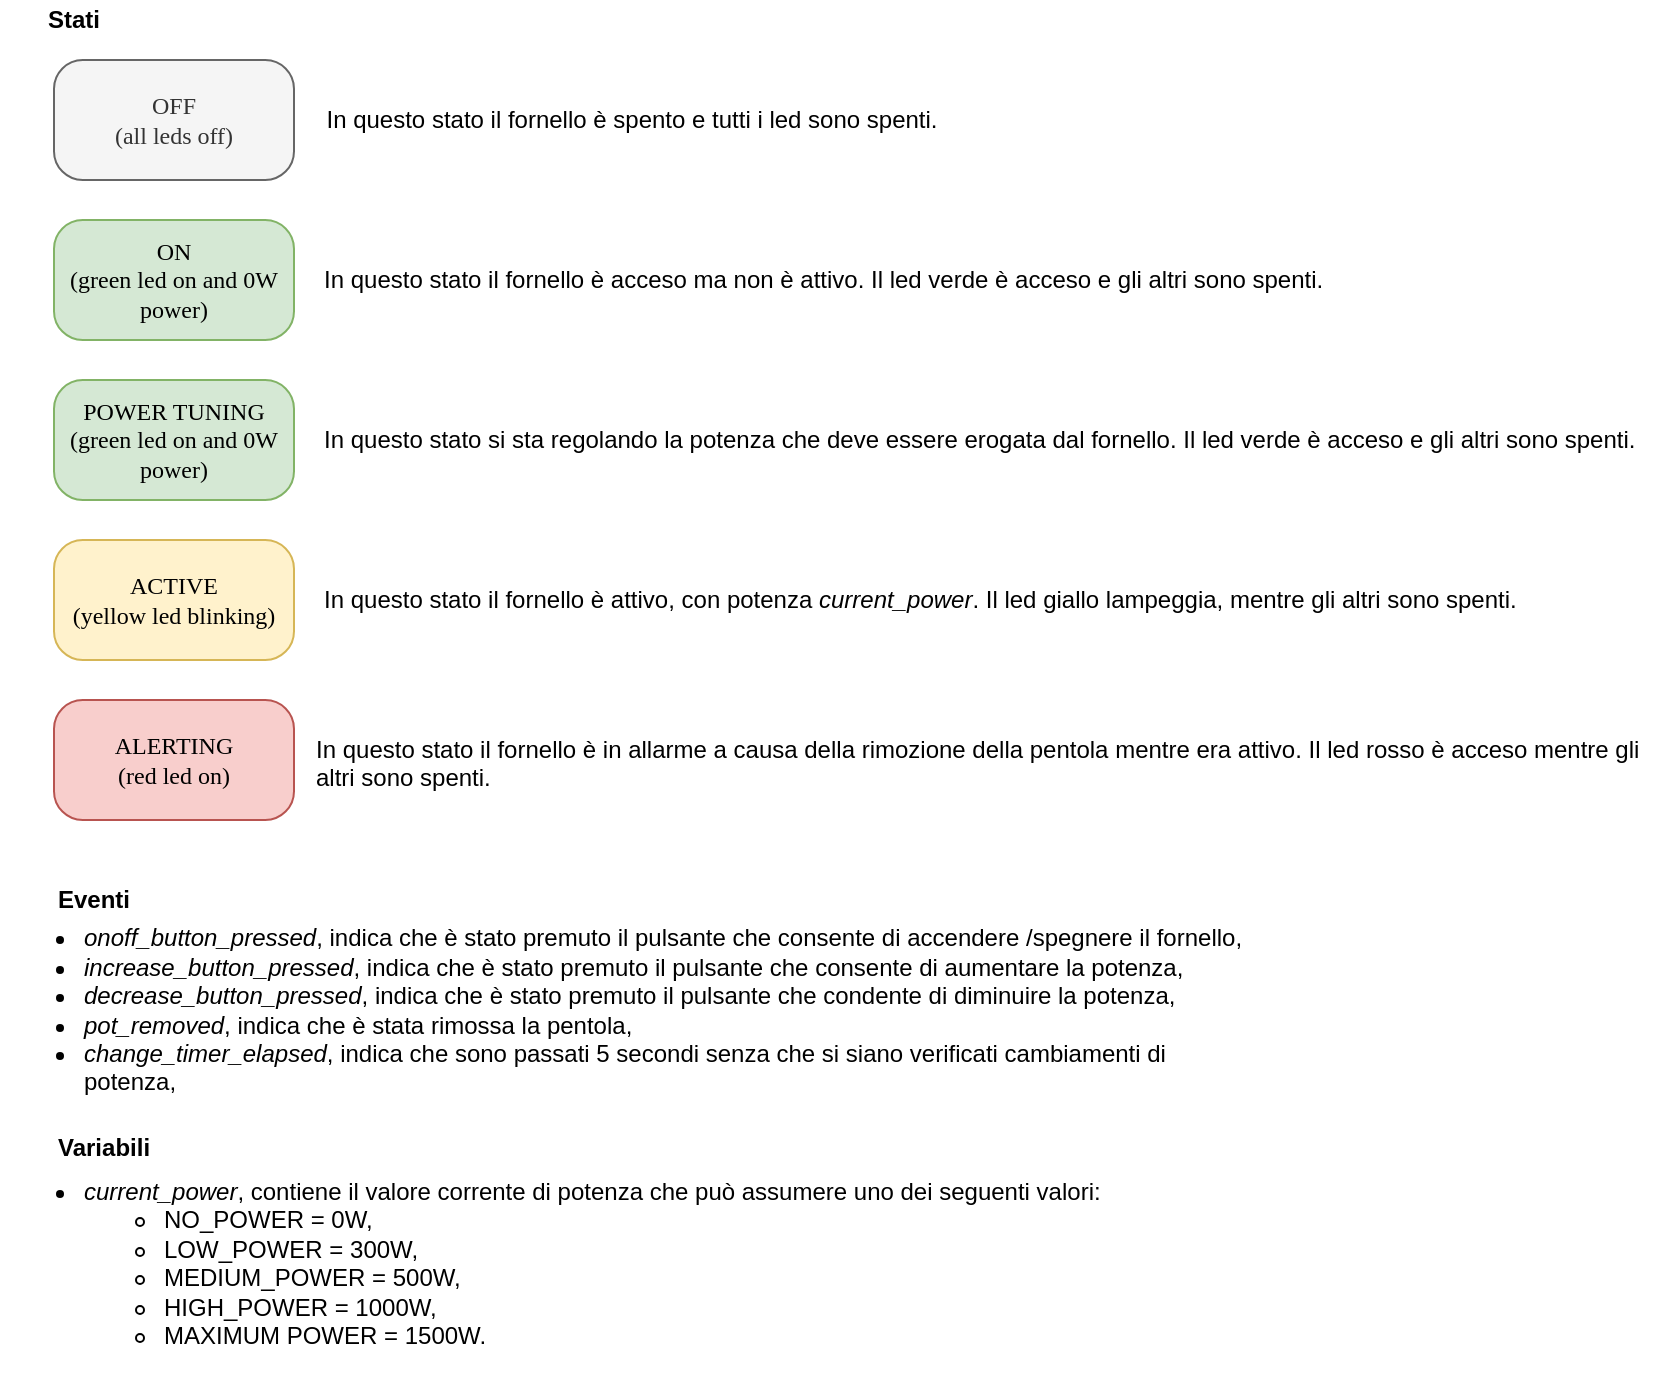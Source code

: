 <mxfile version="12.2.4" pages="2"><diagram id="Y0s-QTVM3HODt4kk8Pgk" name="Notazione"><mxGraphModel dx="55" dy="655" grid="1" gridSize="10" guides="1" tooltips="1" connect="1" arrows="1" fold="1" page="1" pageScale="1" pageWidth="827" pageHeight="1169" math="0" shadow="0"><root><mxCell id="X0lNm1rgNpbfEfuh6dac-0"/><mxCell id="X0lNm1rgNpbfEfuh6dac-1" parent="X0lNm1rgNpbfEfuh6dac-0"/><mxCell id="c8eom063F0OqwWxzlpXB-0" value="OFF&lt;br&gt;(all leds off)" style="rounded=1;whiteSpace=wrap;html=1;arcSize=24;fillColor=#f5f5f5;strokeColor=#666666;shadow=0;comic=0;labelBackgroundColor=none;fontFamily=Verdana;fontSize=12;align=center;fontColor=#333333;" parent="X0lNm1rgNpbfEfuh6dac-1" vertex="1"><mxGeometry x="854" y="50" width="120" height="60" as="geometry"/></mxCell><mxCell id="v1z97-7tfk8VhAEsiiKw-0" value="ON&lt;br&gt;(green led on and 0W power)" style="rounded=1;whiteSpace=wrap;html=1;arcSize=24;fillColor=#d5e8d4;strokeColor=#82b366;shadow=0;comic=0;labelBackgroundColor=none;fontFamily=Verdana;fontSize=12;align=center;" parent="X0lNm1rgNpbfEfuh6dac-1" vertex="1"><mxGeometry x="854" y="130" width="120" height="60" as="geometry"/></mxCell><mxCell id="CRVcPAL-VIsrZHcT2oMM-0" value="ACTIVE&lt;br&gt;(yellow led blinking)" style="rounded=1;whiteSpace=wrap;html=1;arcSize=24;fillColor=#fff2cc;strokeColor=#d6b656;shadow=0;comic=0;labelBackgroundColor=none;fontFamily=Verdana;fontSize=12;align=center;" parent="X0lNm1rgNpbfEfuh6dac-1" vertex="1"><mxGeometry x="854" y="290" width="120" height="60" as="geometry"/></mxCell><mxCell id="bLrk6bMStb_IO9k1gdFg-0" value="ALERTING&lt;br&gt;(red led on)" style="rounded=1;whiteSpace=wrap;html=1;arcSize=24;fillColor=#f8cecc;strokeColor=#b85450;shadow=0;comic=0;labelBackgroundColor=none;fontFamily=Verdana;fontSize=12;align=center;" parent="X0lNm1rgNpbfEfuh6dac-1" vertex="1"><mxGeometry x="854" y="370" width="120" height="60" as="geometry"/></mxCell><mxCell id="bLrk6bMStb_IO9k1gdFg-1" value="In questo stato il fornello è spento e tutti i led sono spenti." style="text;html=1;strokeColor=none;fillColor=none;align=center;verticalAlign=middle;whiteSpace=wrap;rounded=0;" parent="X0lNm1rgNpbfEfuh6dac-1" vertex="1"><mxGeometry x="983" y="70" width="320" height="20" as="geometry"/></mxCell><mxCell id="bLrk6bMStb_IO9k1gdFg-2" value="In questo stato il fornello è acceso ma non è attivo. Il led verde è acceso e gli altri sono spenti." style="text;html=1;resizable=0;points=[];autosize=1;align=left;verticalAlign=top;spacingTop=-4;" parent="X0lNm1rgNpbfEfuh6dac-1" vertex="1"><mxGeometry x="987" y="150" width="520" height="20" as="geometry"/></mxCell><mxCell id="bLrk6bMStb_IO9k1gdFg-3" value="In questo stato il fornello è attivo, con potenza &lt;i&gt;current_power&lt;/i&gt;. Il led giallo lampeggia, mentre gli altri sono spenti." style="text;html=1;resizable=0;points=[];autosize=1;align=left;verticalAlign=top;spacingTop=-4;" parent="X0lNm1rgNpbfEfuh6dac-1" vertex="1"><mxGeometry x="987" y="310" width="610" height="20" as="geometry"/></mxCell><mxCell id="bLrk6bMStb_IO9k1gdFg-4" value="In questo stato il fornello è in allarme a causa della rimozione della pentola mentre era attivo. Il led rosso è acceso mentre gli&lt;br&gt;altri sono spenti." style="text;html=1;resizable=0;points=[];autosize=1;align=left;verticalAlign=top;spacingTop=-4;" parent="X0lNm1rgNpbfEfuh6dac-1" vertex="1"><mxGeometry x="983" y="385" width="680" height="30" as="geometry"/></mxCell><mxCell id="bLrk6bMStb_IO9k1gdFg-5" value="&lt;b&gt;Stati&lt;/b&gt;" style="text;html=1;strokeColor=none;fillColor=none;align=center;verticalAlign=middle;whiteSpace=wrap;rounded=0;" parent="X0lNm1rgNpbfEfuh6dac-1" vertex="1"><mxGeometry x="844" y="20" width="40" height="20" as="geometry"/></mxCell><mxCell id="CAl5_wo-_BhZVUnbXjXl-0" value="&lt;b&gt;Eventi&lt;/b&gt;" style="text;html=1;resizable=0;points=[];autosize=1;align=left;verticalAlign=top;spacingTop=-4;" parent="X0lNm1rgNpbfEfuh6dac-1" vertex="1"><mxGeometry x="854" y="460" width="50" height="20" as="geometry"/></mxCell><mxCell id="CAl5_wo-_BhZVUnbXjXl-1" value="&lt;ul&gt;&lt;li&gt;&lt;i&gt;onoff_button_pressed&lt;/i&gt;, indica che è stato premuto il pulsante che consente di accendere /spegnere il fornello,&lt;/li&gt;&lt;li&gt;&lt;i&gt;increase_button_pressed&lt;/i&gt;, indica che è stato premuto il pulsante che consente di aumentare la potenza,&lt;/li&gt;&lt;li&gt;&lt;i&gt;decrease_button_pressed&lt;/i&gt;, indica che è stato premuto il pulsante che condente di diminuire la potenza,&lt;/li&gt;&lt;li&gt;&lt;i&gt;pot_removed&lt;/i&gt;, indica che è stata rimossa la pentola,&lt;/li&gt;&lt;li&gt;&lt;i&gt;change_timer_elapsed&lt;/i&gt;, indica che sono passati 5 secondi senza che si siano verificati cambiamenti di potenza,&lt;/li&gt;&lt;/ul&gt;" style="text;html=1;strokeColor=none;fillColor=none;align=left;verticalAlign=middle;whiteSpace=wrap;rounded=0;" parent="X0lNm1rgNpbfEfuh6dac-1" vertex="1"><mxGeometry x="827" y="510" width="630" height="30" as="geometry"/></mxCell><mxCell id="EFGMdo1g6EE3IHw2oAfx-0" value="&lt;b&gt;Variabili&lt;/b&gt;" style="text;html=1;resizable=0;points=[];autosize=1;align=left;verticalAlign=top;spacingTop=-4;" parent="X0lNm1rgNpbfEfuh6dac-1" vertex="1"><mxGeometry x="854" y="584" width="60" height="20" as="geometry"/></mxCell><mxCell id="EFGMdo1g6EE3IHw2oAfx-1" value="&lt;ul&gt;&lt;li&gt;&lt;i&gt;current_power&lt;/i&gt;, contiene il valore corrente di potenza che può assumere uno dei seguenti valori:&lt;/li&gt;&lt;ul&gt;&lt;li&gt;NO_POWER = 0W,&lt;/li&gt;&lt;li&gt;LOW_POWER = 300W,&lt;/li&gt;&lt;li&gt;MEDIUM_POWER = 500W,&lt;/li&gt;&lt;li&gt;HIGH_POWER = 1000W,&lt;/li&gt;&lt;li&gt;MAXIMUM POWER = 1500W.&lt;/li&gt;&lt;/ul&gt;&lt;/ul&gt;" style="text;html=1;resizable=0;points=[];autosize=1;align=left;verticalAlign=top;spacingTop=-4;" parent="X0lNm1rgNpbfEfuh6dac-1" vertex="1"><mxGeometry x="827" y="594" width="560" height="110" as="geometry"/></mxCell><mxCell id="50pytDiKpnOtKsPjOUB7-0" value="POWER TUNING&lt;br&gt;(green led on and 0W power)" style="rounded=1;whiteSpace=wrap;html=1;arcSize=24;fillColor=#d5e8d4;strokeColor=#82b366;shadow=0;comic=0;labelBackgroundColor=none;fontFamily=Verdana;fontSize=12;align=center;" parent="X0lNm1rgNpbfEfuh6dac-1" vertex="1"><mxGeometry x="854" y="210" width="120" height="60" as="geometry"/></mxCell><mxCell id="50pytDiKpnOtKsPjOUB7-3" value="In questo stato si sta regolando la potenza che deve essere erogata dal fornello. Il led verde è acceso e gli altri sono spenti." style="text;html=1;resizable=0;points=[];autosize=1;align=left;verticalAlign=top;spacingTop=-4;" parent="X0lNm1rgNpbfEfuh6dac-1" vertex="1"><mxGeometry x="987" y="230" width="670" height="20" as="geometry"/></mxCell></root></mxGraphModel></diagram><diagram name="Diagramma di stato" id="58cdce13-f638-feb5-8d6f-7d28b1aa9fa0"><mxGraphModel dx="882" dy="655" grid="1" gridSize="10" guides="1" tooltips="1" connect="1" arrows="1" fold="1" page="1" pageScale="1" pageWidth="1100" pageHeight="850" background="none" math="0" shadow="0"><root><mxCell id="0"/><mxCell id="1" parent="0"/><mxCell id="382b91b5511bd0f7-1" value="" style="ellipse;html=1;shape=startState;rounded=1;shadow=0;comic=0;labelBackgroundColor=none;fontFamily=Verdana;fontSize=12;align=center;direction=south;" parent="1" vertex="1"><mxGeometry x="884" y="125" width="30" height="30" as="geometry"/></mxCell><mxCell id="SC0lKbbpHvzSmaq9ih_h-40" style="edgeStyle=orthogonalEdgeStyle;rounded=0;orthogonalLoop=1;jettySize=auto;html=1;exitX=0;exitY=0.25;exitDx=0;exitDy=0;entryX=1;entryY=0.25;entryDx=0;entryDy=0;" parent="1" source="382b91b5511bd0f7-6" target="4" edge="1"><mxGeometry relative="1" as="geometry"/></mxCell><mxCell id="SC0lKbbpHvzSmaq9ih_h-42" value="&lt;span style=&quot;text-align: left ; white-space: normal ; background-color: rgb(248 , 249 , 250)&quot;&gt;onoff_button_pressed&lt;br&gt;&lt;/span&gt;" style="text;html=1;resizable=0;points=[];align=center;verticalAlign=middle;labelBackgroundColor=#ffffff;" parent="SC0lKbbpHvzSmaq9ih_h-40" vertex="1" connectable="0"><mxGeometry x="0.005" relative="1" as="geometry"><mxPoint x="2" y="-20" as="offset"/></mxGeometry></mxCell><mxCell id="382b91b5511bd0f7-6" value="OFF" style="rounded=1;whiteSpace=wrap;html=1;arcSize=24;fillColor=#f5f5f5;strokeColor=#666666;shadow=0;comic=0;labelBackgroundColor=none;fontFamily=Verdana;fontSize=12;align=center;fontColor=#333333;" parent="1" vertex="1"><mxGeometry x="839" y="180" width="120" height="60" as="geometry"/></mxCell><mxCell id="2a3bc250acf0617d-9" style="edgeStyle=orthogonalEdgeStyle;html=1;labelBackgroundColor=none;endArrow=open;endSize=8;fontFamily=Verdana;fontSize=12;align=left;entryX=0.5;entryY=0;entryDx=0;entryDy=0;" parent="1" source="382b91b5511bd0f7-1" target="382b91b5511bd0f7-6" edge="1"><mxGeometry relative="1" as="geometry"/></mxCell><mxCell id="SC0lKbbpHvzSmaq9ih_h-41" style="edgeStyle=orthogonalEdgeStyle;rounded=0;orthogonalLoop=1;jettySize=auto;html=1;exitX=1;exitY=0.75;exitDx=0;exitDy=0;entryX=0;entryY=0.75;entryDx=0;entryDy=0;" parent="1" source="4" target="382b91b5511bd0f7-6" edge="1"><mxGeometry relative="1" as="geometry"/></mxCell><mxCell id="2cz2k41cAF64X4vZjpbY-40" value="&lt;span style=&quot;text-align: left ; white-space: normal ; background-color: rgb(248 , 249 , 250)&quot;&gt;onoff_button_pressed(1,sec)&lt;br&gt;&lt;/span&gt;" style="text;html=1;resizable=0;points=[];align=center;verticalAlign=middle;labelBackgroundColor=#ffffff;" parent="SC0lKbbpHvzSmaq9ih_h-41" vertex="1" connectable="0"><mxGeometry x="0.012" y="-1" relative="1" as="geometry"><mxPoint x="-3" y="14" as="offset"/></mxGeometry></mxCell><mxCell id="GKgahxUYYJm4mcgYMw2S-40" style="edgeStyle=orthogonalEdgeStyle;rounded=0;orthogonalLoop=1;jettySize=auto;html=1;exitX=0.25;exitY=1;exitDx=0;exitDy=0;entryX=0;entryY=0.25;entryDx=0;entryDy=0;" parent="1" source="4" target="40" edge="1"><mxGeometry relative="1" as="geometry"/></mxCell><mxCell id="GKgahxUYYJm4mcgYMw2S-41" value="increase_button_pressed(1,sec)" style="text;html=1;resizable=0;points=[];align=center;verticalAlign=middle;labelBackgroundColor=#ffffff;" parent="GKgahxUYYJm4mcgYMw2S-40" vertex="1" connectable="0"><mxGeometry x="0.67" relative="1" as="geometry"><mxPoint x="-64" y="-15" as="offset"/></mxGeometry></mxCell><mxCell id="4" value="ON" style="rounded=1;whiteSpace=wrap;html=1;arcSize=24;fillColor=#d5e8d4;strokeColor=#82b366;shadow=0;comic=0;labelBackgroundColor=none;fontFamily=Verdana;fontSize=12;align=center;" parent="1" vertex="1"><mxGeometry x="120" y="180" width="120" height="60" as="geometry"/></mxCell><mxCell id="Knc4Fxu-0Whu3SdbP-AA-40" style="edgeStyle=orthogonalEdgeStyle;rounded=0;orthogonalLoop=1;jettySize=auto;html=1;exitX=0.5;exitY=0;exitDx=0;exitDy=0;entryX=0.5;entryY=1;entryDx=0;entryDy=0;" parent="1" source="5" target="382b91b5511bd0f7-6" edge="1"><mxGeometry relative="1" as="geometry"/></mxCell><mxCell id="Knc4Fxu-0Whu3SdbP-AA-41" value="&lt;span style=&quot;text-align: left ; white-space: normal ; background-color: rgb(248 , 249 , 250)&quot;&gt;onoff_button_pressed(1,sec)&lt;/span&gt;" style="text;html=1;resizable=0;points=[];align=center;verticalAlign=middle;labelBackgroundColor=#ffffff;" parent="Knc4Fxu-0Whu3SdbP-AA-40" vertex="1" connectable="0"><mxGeometry x="0.035" y="-1" relative="1" as="geometry"><mxPoint x="-90" y="66" as="offset"/></mxGeometry></mxCell><mxCell id="5" value="ALERTING" style="rounded=1;whiteSpace=wrap;html=1;arcSize=24;fillColor=#f8cecc;strokeColor=#b85450;shadow=0;comic=0;labelBackgroundColor=none;fontFamily=Verdana;fontSize=12;align=center;" parent="1" vertex="1"><mxGeometry x="839" y="580" width="120" height="60" as="geometry"/></mxCell><mxCell id="OurE1tUgTqpKHj0nfaq--40" value="&lt;span style=&quot;font-size: 12px&quot;&gt;increase_button_pressed(1,sec)&lt;br&gt;OR&lt;br&gt;&lt;/span&gt;&lt;span style=&quot;font-size: 12px&quot;&gt;decrease_button_pressed(1,sec)&lt;/span&gt;&lt;span style=&quot;font-size: 12px&quot;&gt;&lt;br&gt;&lt;/span&gt;" style="edgeStyle=orthogonalEdgeStyle;rounded=0;orthogonalLoop=1;jettySize=auto;html=1;exitX=0.25;exitY=0;exitDx=0;exitDy=0;entryX=0;entryY=0.75;entryDx=0;entryDy=0;" parent="1" source="39" target="40" edge="1"><mxGeometry x="0.423" y="-35" relative="1" as="geometry"><mxPoint as="offset"/></mxGeometry></mxCell><mxCell id="1HdUEIEivGZ4oWgs2qGL-40" style="edgeStyle=orthogonalEdgeStyle;rounded=0;orthogonalLoop=1;jettySize=auto;html=1;exitX=1;exitY=0.75;exitDx=0;exitDy=0;entryX=0;entryY=0.75;entryDx=0;entryDy=0;" parent="1" source="39" target="5" edge="1"><mxGeometry relative="1" as="geometry"/></mxCell><mxCell id="1HdUEIEivGZ4oWgs2qGL-41" value="pot_removed" style="text;html=1;resizable=0;points=[];align=center;verticalAlign=middle;labelBackgroundColor=#ffffff;" parent="1HdUEIEivGZ4oWgs2qGL-40" vertex="1" connectable="0"><mxGeometry x="0.259" y="-2" relative="1" as="geometry"><mxPoint x="-76" y="-17.5" as="offset"/></mxGeometry></mxCell><mxCell id="Knc4Fxu-0Whu3SdbP-AA-44" style="edgeStyle=orthogonalEdgeStyle;rounded=0;orthogonalLoop=1;jettySize=auto;html=1;exitX=0.5;exitY=1;exitDx=0;exitDy=0;entryX=0.75;entryY=1;entryDx=0;entryDy=0;" parent="1" source="39" target="382b91b5511bd0f7-6" edge="1"><mxGeometry relative="1" as="geometry"><mxPoint x="1000" y="460" as="targetPoint"/><Array as="points"><mxPoint x="180" y="660"/><mxPoint x="980" y="660"/><mxPoint x="980" y="560"/><mxPoint x="929" y="560"/></Array></mxGeometry></mxCell><mxCell id="Knc4Fxu-0Whu3SdbP-AA-45" value="&lt;span style=&quot;text-align: left ; white-space: normal ; background-color: rgb(248 , 249 , 250)&quot;&gt;onoff_button_pressed(1,sec)&lt;/span&gt;" style="text;html=1;resizable=0;points=[];align=center;verticalAlign=middle;labelBackgroundColor=#ffffff;" parent="Knc4Fxu-0Whu3SdbP-AA-44" vertex="1" connectable="0"><mxGeometry x="0.85" y="-1" relative="1" as="geometry"><mxPoint x="-390" y="344" as="offset"/></mxGeometry></mxCell><mxCell id="39" value="ACTIVE" style="rounded=1;whiteSpace=wrap;html=1;arcSize=24;fillColor=#fff2cc;strokeColor=#d6b656;shadow=0;comic=0;labelBackgroundColor=none;fontFamily=Verdana;fontSize=12;align=center;" parent="1" vertex="1"><mxGeometry x="120" y="580" width="120" height="60" as="geometry"/></mxCell><mxCell id="5QP8BMEQmVhD20yOvzZA-40" style="edgeStyle=orthogonalEdgeStyle;rounded=0;orthogonalLoop=1;jettySize=auto;html=1;exitX=0.25;exitY=0;exitDx=0;exitDy=0;entryX=0.75;entryY=1;entryDx=0;entryDy=0;" parent="1" source="40" target="4" edge="1"><mxGeometry relative="1" as="geometry"/></mxCell><mxCell id="5QP8BMEQmVhD20yOvzZA-41" value="pot_removed AND current_power == NO_POWER" style="text;html=1;resizable=0;points=[];align=center;verticalAlign=middle;labelBackgroundColor=#ffffff;" parent="5QP8BMEQmVhD20yOvzZA-40" vertex="1" connectable="0"><mxGeometry x="0.323" y="-1" relative="1" as="geometry"><mxPoint x="81" y="-19" as="offset"/></mxGeometry></mxCell><mxCell id="5QP8BMEQmVhD20yOvzZA-42" style="edgeStyle=orthogonalEdgeStyle;rounded=0;orthogonalLoop=1;jettySize=auto;html=1;exitX=0.75;exitY=1;exitDx=0;exitDy=0;entryX=0.25;entryY=0;entryDx=0;entryDy=0;" parent="1" source="40" target="5" edge="1"><mxGeometry relative="1" as="geometry"/></mxCell><mxCell id="5QP8BMEQmVhD20yOvzZA-43" value="pot_removed AND current_power != NO_POWER" style="text;html=1;resizable=0;points=[];align=center;verticalAlign=middle;labelBackgroundColor=#ffffff;" parent="5QP8BMEQmVhD20yOvzZA-42" vertex="1" connectable="0"><mxGeometry x="0.139" y="-2" relative="1" as="geometry"><mxPoint x="-30" y="18" as="offset"/></mxGeometry></mxCell><mxCell id="Ws_9NzS6owy0dHaSxztD-40" style="edgeStyle=orthogonalEdgeStyle;rounded=0;orthogonalLoop=1;jettySize=auto;html=1;exitX=0.25;exitY=1;exitDx=0;exitDy=0;entryX=0.75;entryY=0;entryDx=0;entryDy=0;" parent="1" source="40" target="39" edge="1"><mxGeometry relative="1" as="geometry"><mxPoint x="200" y="540" as="targetPoint"/></mxGeometry></mxCell><mxCell id="Ws_9NzS6owy0dHaSxztD-41" value="change_timer_elapsed" style="text;html=1;resizable=0;points=[];align=center;verticalAlign=middle;labelBackgroundColor=#ffffff;" parent="Ws_9NzS6owy0dHaSxztD-40" vertex="1" connectable="0"><mxGeometry x="-0.111" y="1" relative="1" as="geometry"><mxPoint x="-14" y="9" as="offset"/></mxGeometry></mxCell><mxCell id="Knc4Fxu-0Whu3SdbP-AA-42" style="edgeStyle=orthogonalEdgeStyle;rounded=0;orthogonalLoop=1;jettySize=auto;html=1;exitX=1;exitY=0.5;exitDx=0;exitDy=0;entryX=0.25;entryY=1;entryDx=0;entryDy=0;" parent="1" source="40" target="382b91b5511bd0f7-6" edge="1"><mxGeometry relative="1" as="geometry"><mxPoint x="860" y="240" as="targetPoint"/><Array as="points"><mxPoint x="869" y="410"/></Array></mxGeometry></mxCell><mxCell id="Knc4Fxu-0Whu3SdbP-AA-43" value="&lt;span style=&quot;text-align: left ; white-space: normal ; background-color: rgb(248 , 249 , 250)&quot;&gt;onoff_button_pressed(1,sec)&lt;/span&gt;" style="text;html=1;resizable=0;points=[];align=center;verticalAlign=middle;labelBackgroundColor=#ffffff;" parent="Knc4Fxu-0Whu3SdbP-AA-42" vertex="1" connectable="0"><mxGeometry x="-0.23" y="1" relative="1" as="geometry"><mxPoint x="-20" y="11" as="offset"/></mxGeometry></mxCell><mxCell id="40" value="POWER&lt;br&gt;TUNING" style="rounded=1;whiteSpace=wrap;html=1;arcSize=24;fillColor=#d5e8d4;strokeColor=#82b366;shadow=0;comic=0;labelBackgroundColor=none;fontFamily=Verdana;fontSize=12;align=center;" parent="1" vertex="1"><mxGeometry x="480" y="380" width="120" height="60" as="geometry"/></mxCell></root></mxGraphModel></diagram></mxfile>